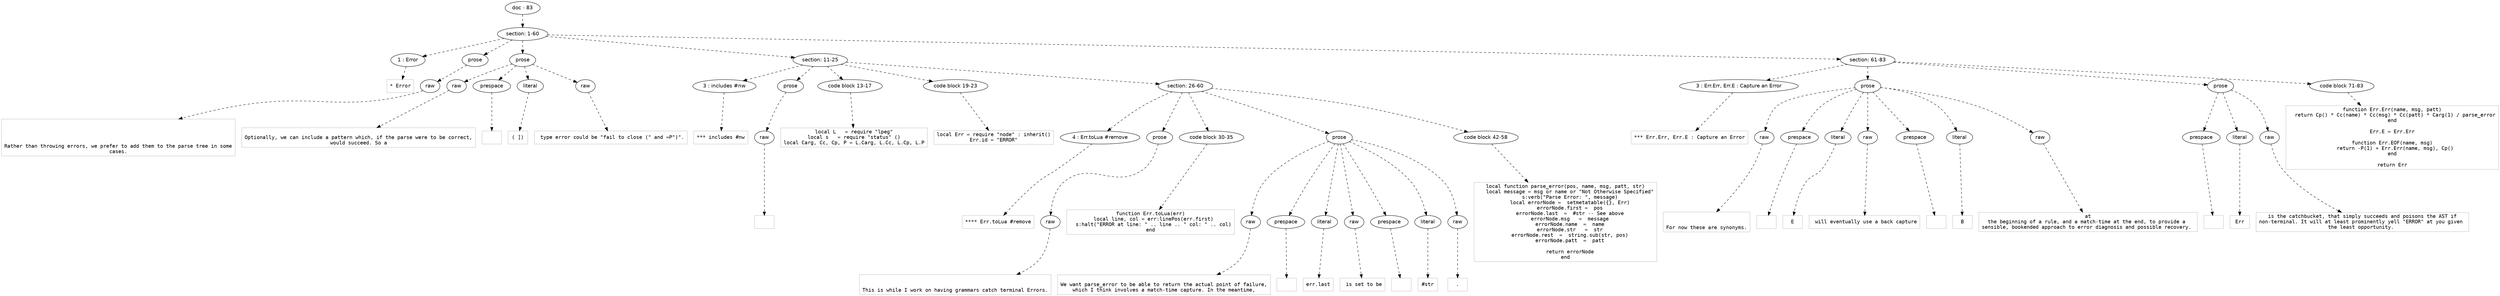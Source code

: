 digraph hierarchy {

node [fontname=Helvetica]
edge [style=dashed]

doc_0 [label="doc - 83"]


doc_0 -> { section_1}
{rank=same; section_1}

section_1 [label="section: 1-60"]


section_1 -> { header_2 prose_3 prose_4 section_5 section_6}
{rank=same; header_2 prose_3 prose_4 section_5 section_6}

header_2 [label="1 : Error"]

prose_3 [label="prose"]

prose_4 [label="prose"]

section_5 [label="section: 11-25"]

section_6 [label="section: 61-83"]


header_2 -> leaf_7
leaf_7  [color=Gray,shape=rectangle,fontname=Inconsolata,label="* Error"]
prose_3 -> { raw_8}
{rank=same; raw_8}

raw_8 [label="raw"]


raw_8 -> leaf_9
leaf_9  [color=Gray,shape=rectangle,fontname=Inconsolata,label="



Rather than throwing errors, we prefer to add them to the parse tree in some
cases.
"]
prose_4 -> { raw_10 prespace_11 literal_12 raw_13}
{rank=same; raw_10 prespace_11 literal_12 raw_13}

raw_10 [label="raw"]

prespace_11 [label="prespace"]

literal_12 [label="literal"]

raw_13 [label="raw"]


raw_10 -> leaf_14
leaf_14  [color=Gray,shape=rectangle,fontname=Inconsolata,label="
Optionally, we can include a pattern which, if the parse were to be correct,
would succeed. So a"]
prespace_11 -> leaf_15
leaf_15  [color=Gray,shape=rectangle,fontname=Inconsolata,label=" "]
literal_12 -> leaf_16
leaf_16  [color=Gray,shape=rectangle,fontname=Inconsolata,label="( ])"]
raw_13 -> leaf_17
leaf_17  [color=Gray,shape=rectangle,fontname=Inconsolata,label=" type error could be \"fail to close (\" and =P\")\".
"]
section_5 -> { header_18 prose_19 codeblock_20 codeblock_21 section_22}
{rank=same; header_18 prose_19 codeblock_20 codeblock_21 section_22}

header_18 [label="3 : includes #nw"]

prose_19 [label="prose"]

codeblock_20 [label="code block 13-17"]

codeblock_21 [label="code block 19-23"]

section_22 [label="section: 26-60"]


header_18 -> leaf_23
leaf_23  [color=Gray,shape=rectangle,fontname=Inconsolata,label="*** includes #nw"]
prose_19 -> { raw_24}
{rank=same; raw_24}

raw_24 [label="raw"]


raw_24 -> leaf_25
leaf_25  [color=Gray,shape=rectangle,fontname=Inconsolata,label="
"]
codeblock_20 -> leaf_26
leaf_26  [color=Gray,shape=rectangle,fontname=Inconsolata,label="local L   = require \"lpeg\"
local s   = require \"status\" ()
local Carg, Cc, Cp, P = L.Carg, L.Cc, L.Cp, L.P"]
codeblock_21 -> leaf_27
leaf_27  [color=Gray,shape=rectangle,fontname=Inconsolata,label="local Err = require \"node\" : inherit()
Err.id = \"ERROR\"
"]
section_22 -> { header_28 prose_29 codeblock_30 prose_31 codeblock_32}
{rank=same; header_28 prose_29 codeblock_30 prose_31 codeblock_32}

header_28 [label="4 : Err.toLua #remove"]

prose_29 [label="prose"]

codeblock_30 [label="code block 30-35"]

prose_31 [label="prose"]

codeblock_32 [label="code block 42-58"]


header_28 -> leaf_33
leaf_33  [color=Gray,shape=rectangle,fontname=Inconsolata,label="**** Err.toLua #remove"]
prose_29 -> { raw_34}
{rank=same; raw_34}

raw_34 [label="raw"]


raw_34 -> leaf_35
leaf_35  [color=Gray,shape=rectangle,fontname=Inconsolata,label="

This is while I work on having grammars catch terminal Errors.
"]
codeblock_30 -> leaf_36
leaf_36  [color=Gray,shape=rectangle,fontname=Inconsolata,label="function Err.toLua(err)
  local line, col = err:linePos(err.first)
  s:halt(\"ERROR at line: \" .. line .. \" col: \" .. col)
end"]
prose_31 -> { raw_37 prespace_38 literal_39 raw_40 prespace_41 literal_42 raw_43}
{rank=same; raw_37 prespace_38 literal_39 raw_40 prespace_41 literal_42 raw_43}

raw_37 [label="raw"]

prespace_38 [label="prespace"]

literal_39 [label="literal"]

raw_40 [label="raw"]

prespace_41 [label="prespace"]

literal_42 [label="literal"]

raw_43 [label="raw"]


raw_37 -> leaf_44
leaf_44  [color=Gray,shape=rectangle,fontname=Inconsolata,label="
We want parse_error to be able to return the actual point of failure,
which I think involves a match-time capture. In the meantime,"]
prespace_38 -> leaf_45
leaf_45  [color=Gray,shape=rectangle,fontname=Inconsolata,label=""]
literal_39 -> leaf_46
leaf_46  [color=Gray,shape=rectangle,fontname=Inconsolata,label="err.last"]
raw_40 -> leaf_47
leaf_47  [color=Gray,shape=rectangle,fontname=Inconsolata,label=" is set to be"]
prespace_41 -> leaf_48
leaf_48  [color=Gray,shape=rectangle,fontname=Inconsolata,label=" "]
literal_42 -> leaf_49
leaf_49  [color=Gray,shape=rectangle,fontname=Inconsolata,label="#str"]
raw_43 -> leaf_50
leaf_50  [color=Gray,shape=rectangle,fontname=Inconsolata,label=".
"]
codeblock_32 -> leaf_51
leaf_51  [color=Gray,shape=rectangle,fontname=Inconsolata,label="local function parse_error(pos, name, msg, patt, str)
   local message = msg or name or \"Not Otherwise Specified\"
   s:verb(\"Parse Error: \", message)
   local errorNode =  setmetatable({}, Err)
   errorNode.first =  pos
   errorNode.last  =  #str -- See above
   errorNode.msg   =  message
   errorNode.name  =  name
   errorNode.str   =  str
   errorNode.rest  =  string.sub(str, pos)
   errorNode.patt  =  patt

   return errorNode
end
"]
section_6 -> { header_52 prose_53 prose_54 codeblock_55}
{rank=same; header_52 prose_53 prose_54 codeblock_55}

header_52 [label="3 : Err.Err, Err.E : Capture an Error"]

prose_53 [label="prose"]

prose_54 [label="prose"]

codeblock_55 [label="code block 71-83"]


header_52 -> leaf_56
leaf_56  [color=Gray,shape=rectangle,fontname=Inconsolata,label="*** Err.Err, Err.E : Capture an Error"]
prose_53 -> { raw_57 prespace_58 literal_59 raw_60 prespace_61 literal_62 raw_63}
{rank=same; raw_57 prespace_58 literal_59 raw_60 prespace_61 literal_62 raw_63}

raw_57 [label="raw"]

prespace_58 [label="prespace"]

literal_59 [label="literal"]

raw_60 [label="raw"]

prespace_61 [label="prespace"]

literal_62 [label="literal"]

raw_63 [label="raw"]


raw_57 -> leaf_64
leaf_64  [color=Gray,shape=rectangle,fontname=Inconsolata,label="

For now these are synonyms."]
prespace_58 -> leaf_65
leaf_65  [color=Gray,shape=rectangle,fontname=Inconsolata,label=" "]
literal_59 -> leaf_66
leaf_66  [color=Gray,shape=rectangle,fontname=Inconsolata,label="E"]
raw_60 -> leaf_67
leaf_67  [color=Gray,shape=rectangle,fontname=Inconsolata,label=" will eventually use a back capture"]
prespace_61 -> leaf_68
leaf_68  [color=Gray,shape=rectangle,fontname=Inconsolata,label=" "]
literal_62 -> leaf_69
leaf_69  [color=Gray,shape=rectangle,fontname=Inconsolata,label="B"]
raw_63 -> leaf_70
leaf_70  [color=Gray,shape=rectangle,fontname=Inconsolata,label=" at 
the beginning of a rule, and a match-time at the end, to provide a 
sensible, bookended approach to error diagnosis and possible recovery. 
"]
prose_54 -> { prespace_71 literal_72 raw_73}
{rank=same; prespace_71 literal_72 raw_73}

prespace_71 [label="prespace"]

literal_72 [label="literal"]

raw_73 [label="raw"]


prespace_71 -> leaf_74
leaf_74  [color=Gray,shape=rectangle,fontname=Inconsolata,label=""]
literal_72 -> leaf_75
leaf_75  [color=Gray,shape=rectangle,fontname=Inconsolata,label="Err"]
raw_73 -> leaf_76
leaf_76  [color=Gray,shape=rectangle,fontname=Inconsolata,label=" is the catchbucket, that simply succeeds and poisons the AST if 
non-terminal. It will at least prominently yell \"ERROR\" at you given 
the least opportunity. 
"]
codeblock_55 -> leaf_77
leaf_77  [color=Gray,shape=rectangle,fontname=Inconsolata,label="function Err.Err(name, msg, patt)
  return Cp() * Cc(name) * Cc(msg) * Cc(patt) * Carg(1) / parse_error
end

Err.E = Err.Err

function Err.EOF(name, msg)
  return -P(1) + Err.Err(name, msg), Cp()
end

return Err"]

}
